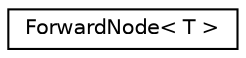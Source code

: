 digraph "类继承关系图"
{
  edge [fontname="Helvetica",fontsize="10",labelfontname="Helvetica",labelfontsize="10"];
  node [fontname="Helvetica",fontsize="10",shape=record];
  rankdir="LR";
  Node0 [label="ForwardNode\< T \>",height=0.2,width=0.4,color="black", fillcolor="white", style="filled",URL="$d2/daa/class_forward_node.html"];
}
